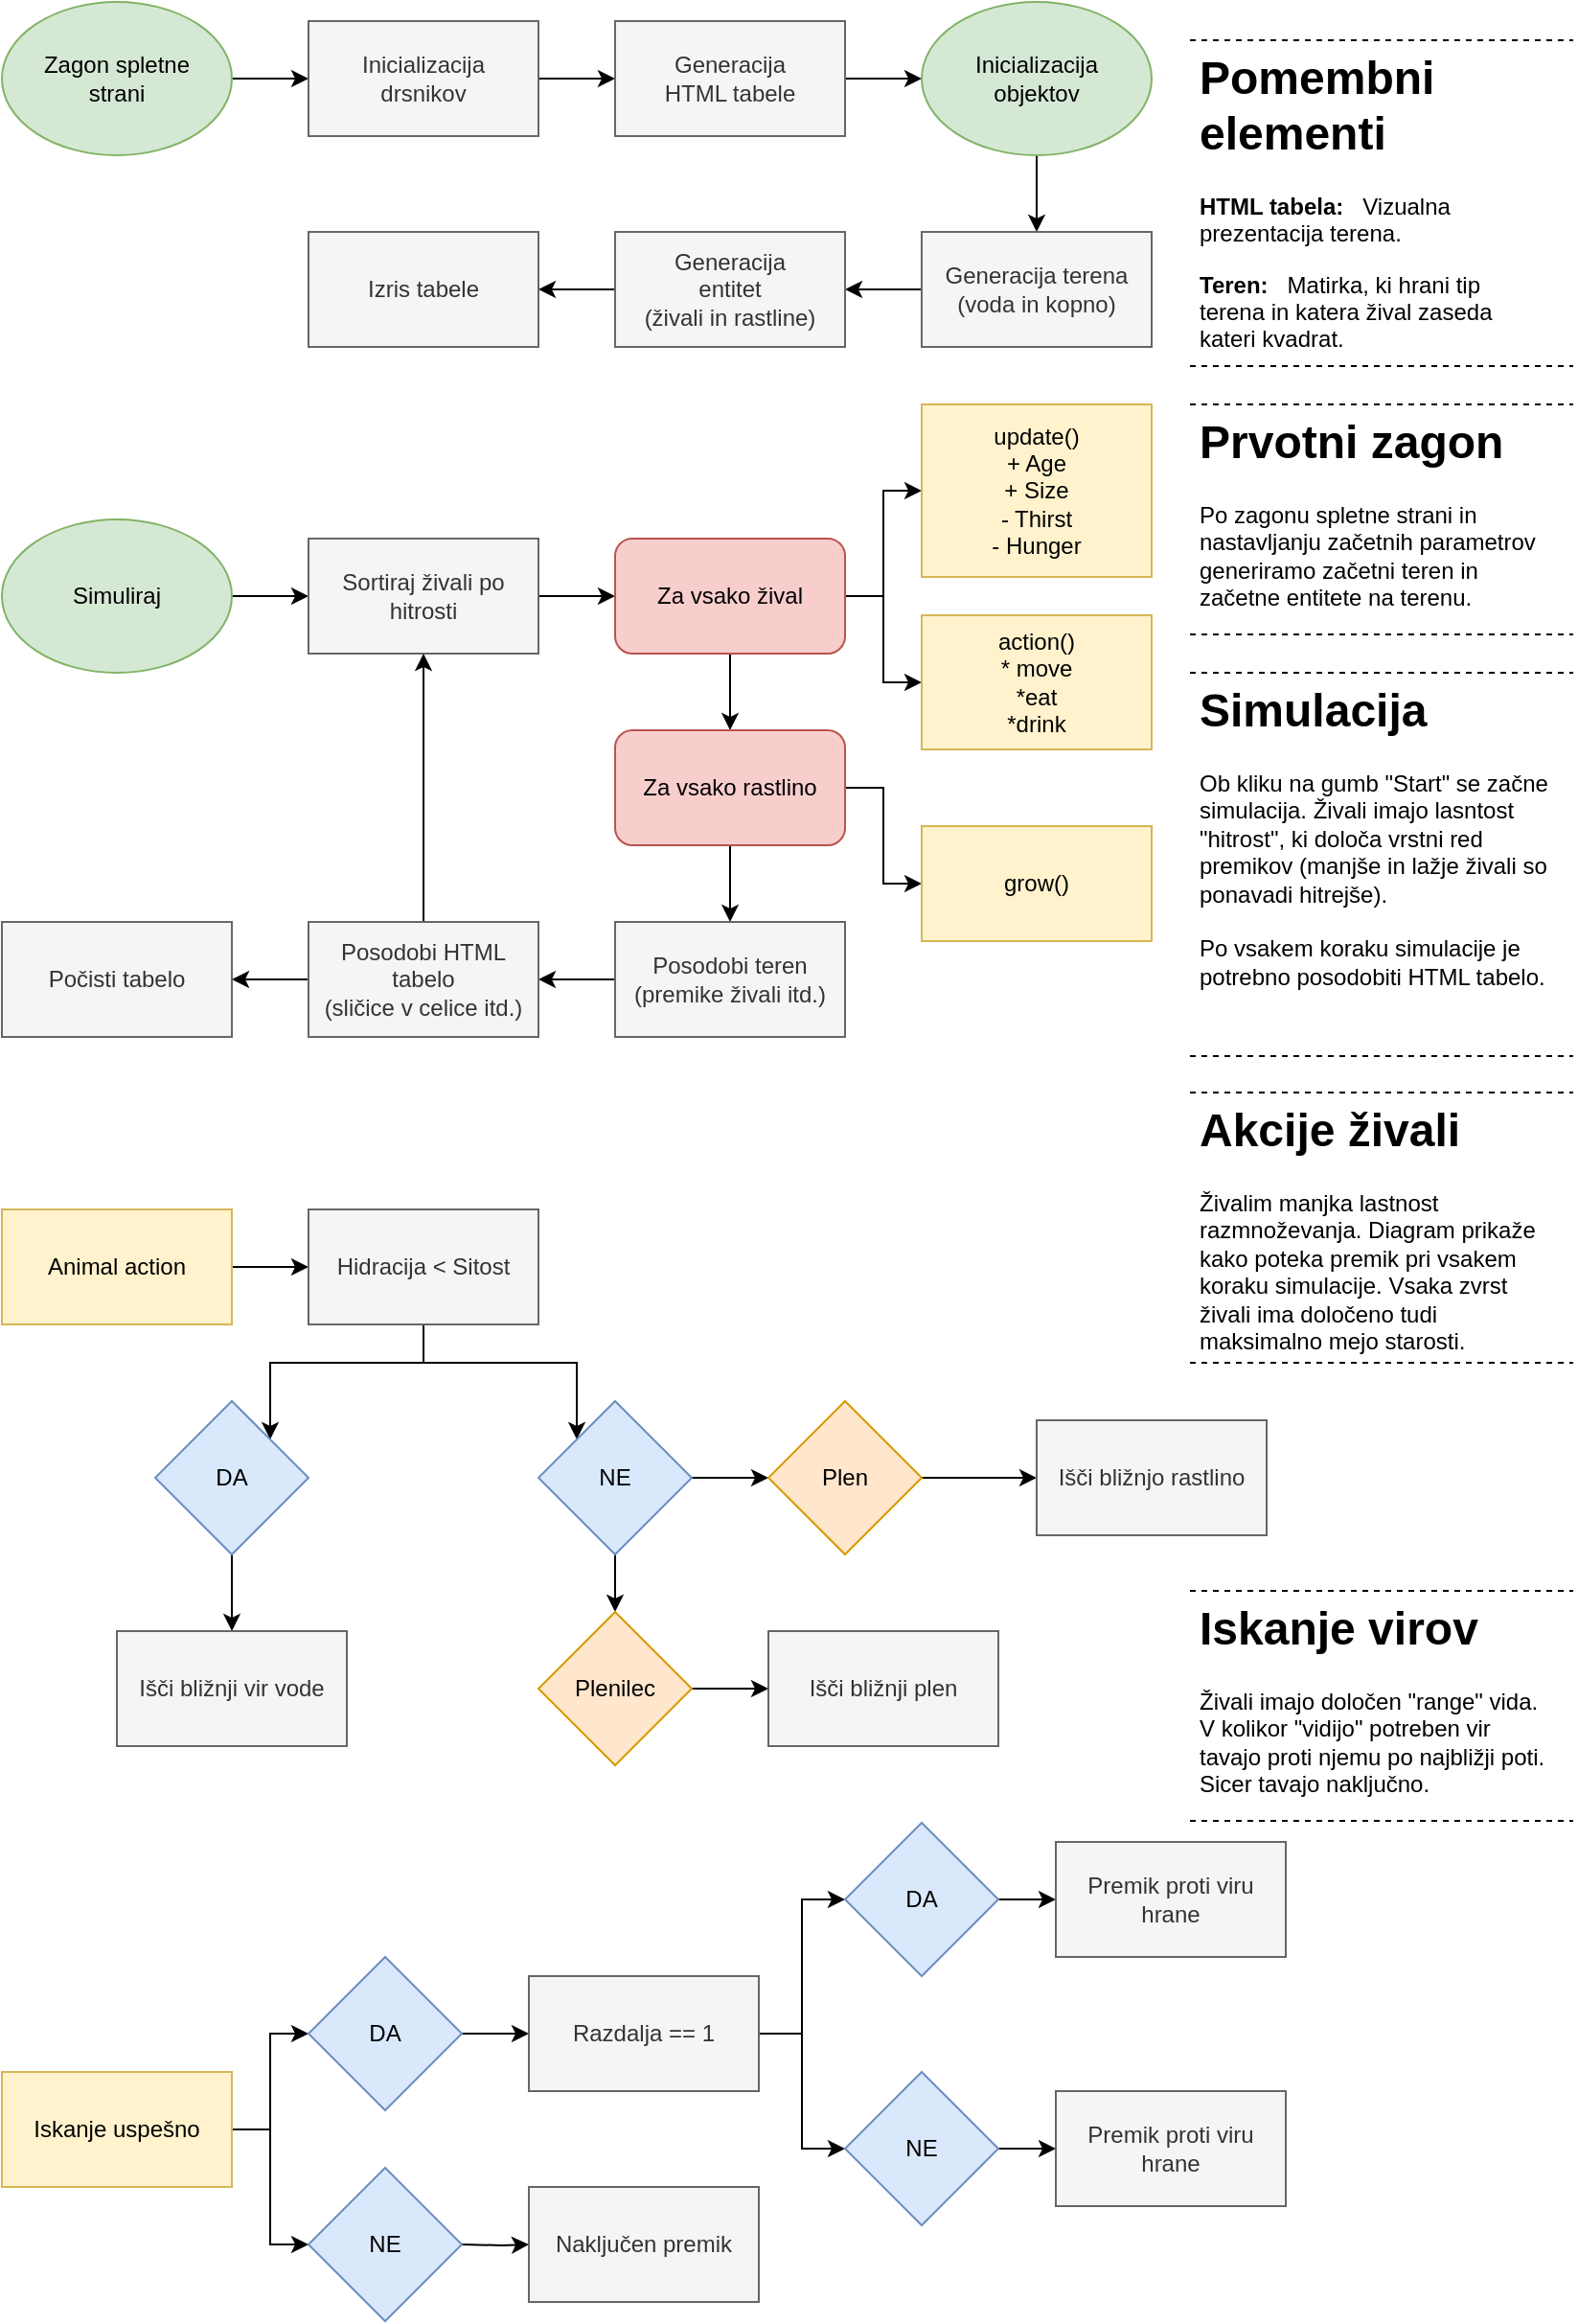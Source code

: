 <mxfile version="14.1.8" type="device"><diagram id="dyJ6R6UHlTSUJF6ENL3d" name="Page-1"><mxGraphModel dx="1422" dy="752" grid="1" gridSize="10" guides="1" tooltips="1" connect="1" arrows="1" fold="1" page="1" pageScale="1" pageWidth="850" pageHeight="1100" math="0" shadow="0"><root><mxCell id="0"/><mxCell id="1" parent="0"/><mxCell id="4Lt2Be9m1KVtNoCuRKvI-9" style="edgeStyle=orthogonalEdgeStyle;rounded=0;orthogonalLoop=1;jettySize=auto;html=1;exitX=1;exitY=0.5;exitDx=0;exitDy=0;" edge="1" parent="1" source="4Lt2Be9m1KVtNoCuRKvI-1" target="4Lt2Be9m1KVtNoCuRKvI-2"><mxGeometry relative="1" as="geometry"/></mxCell><mxCell id="4Lt2Be9m1KVtNoCuRKvI-1" value="&lt;div&gt;Zagon spletne&lt;/div&gt;&lt;div&gt;strani&lt;br&gt;&lt;/div&gt;" style="ellipse;whiteSpace=wrap;html=1;fillColor=#d5e8d4;strokeColor=#82b366;" vertex="1" parent="1"><mxGeometry x="20" y="10" width="120" height="80" as="geometry"/></mxCell><mxCell id="4Lt2Be9m1KVtNoCuRKvI-10" style="edgeStyle=orthogonalEdgeStyle;rounded=0;orthogonalLoop=1;jettySize=auto;html=1;exitX=1;exitY=0.5;exitDx=0;exitDy=0;" edge="1" parent="1" source="4Lt2Be9m1KVtNoCuRKvI-2" target="4Lt2Be9m1KVtNoCuRKvI-3"><mxGeometry relative="1" as="geometry"/></mxCell><mxCell id="4Lt2Be9m1KVtNoCuRKvI-2" value="&lt;div&gt;Inicializacija &lt;br&gt;&lt;/div&gt;&lt;div&gt;drsnikov &lt;/div&gt;" style="rounded=0;whiteSpace=wrap;html=1;fillColor=#f5f5f5;strokeColor=#666666;fontColor=#333333;" vertex="1" parent="1"><mxGeometry x="180" y="20" width="120" height="60" as="geometry"/></mxCell><mxCell id="4Lt2Be9m1KVtNoCuRKvI-11" style="edgeStyle=orthogonalEdgeStyle;rounded=0;orthogonalLoop=1;jettySize=auto;html=1;exitX=1;exitY=0.5;exitDx=0;exitDy=0;entryX=0;entryY=0.5;entryDx=0;entryDy=0;" edge="1" parent="1" source="4Lt2Be9m1KVtNoCuRKvI-3" target="4Lt2Be9m1KVtNoCuRKvI-8"><mxGeometry relative="1" as="geometry"/></mxCell><mxCell id="4Lt2Be9m1KVtNoCuRKvI-3" value="&lt;div&gt;Generacija&lt;/div&gt;&lt;div&gt;HTML tabele&lt;br&gt;&lt;/div&gt;" style="rounded=0;whiteSpace=wrap;html=1;fillColor=#f5f5f5;strokeColor=#666666;fontColor=#333333;" vertex="1" parent="1"><mxGeometry x="340" y="20" width="120" height="60" as="geometry"/></mxCell><mxCell id="4Lt2Be9m1KVtNoCuRKvI-13" style="edgeStyle=orthogonalEdgeStyle;rounded=0;orthogonalLoop=1;jettySize=auto;html=1;exitX=0.5;exitY=1;exitDx=0;exitDy=0;entryX=0.5;entryY=0;entryDx=0;entryDy=0;" edge="1" parent="1" source="4Lt2Be9m1KVtNoCuRKvI-8" target="4Lt2Be9m1KVtNoCuRKvI-12"><mxGeometry relative="1" as="geometry"/></mxCell><mxCell id="4Lt2Be9m1KVtNoCuRKvI-8" value="&lt;div&gt;Inicializacija&lt;/div&gt;&lt;div&gt;objektov&lt;br&gt;&lt;/div&gt;" style="ellipse;whiteSpace=wrap;html=1;fillColor=#d5e8d4;strokeColor=#82b366;" vertex="1" parent="1"><mxGeometry x="500" y="10" width="120" height="80" as="geometry"/></mxCell><mxCell id="4Lt2Be9m1KVtNoCuRKvI-18" style="edgeStyle=orthogonalEdgeStyle;rounded=0;orthogonalLoop=1;jettySize=auto;html=1;exitX=0;exitY=0.5;exitDx=0;exitDy=0;entryX=1;entryY=0.5;entryDx=0;entryDy=0;" edge="1" parent="1" source="4Lt2Be9m1KVtNoCuRKvI-12" target="4Lt2Be9m1KVtNoCuRKvI-16"><mxGeometry relative="1" as="geometry"/></mxCell><mxCell id="4Lt2Be9m1KVtNoCuRKvI-12" value="&lt;div&gt;Generacija terena&lt;/div&gt;(voda in kopno)" style="rounded=0;whiteSpace=wrap;html=1;fillColor=#f5f5f5;strokeColor=#666666;fontColor=#333333;" vertex="1" parent="1"><mxGeometry x="500" y="130" width="120" height="60" as="geometry"/></mxCell><mxCell id="4Lt2Be9m1KVtNoCuRKvI-21" style="edgeStyle=orthogonalEdgeStyle;rounded=0;orthogonalLoop=1;jettySize=auto;html=1;exitX=0;exitY=0.5;exitDx=0;exitDy=0;entryX=1;entryY=0.5;entryDx=0;entryDy=0;" edge="1" parent="1" source="4Lt2Be9m1KVtNoCuRKvI-16" target="4Lt2Be9m1KVtNoCuRKvI-20"><mxGeometry relative="1" as="geometry"/></mxCell><mxCell id="4Lt2Be9m1KVtNoCuRKvI-16" value="&lt;div&gt;Generacija &lt;br&gt;&lt;/div&gt;&lt;div&gt;entitet&lt;/div&gt;&lt;div&gt;(živali in rastline)&lt;br&gt;&lt;/div&gt;" style="rounded=0;whiteSpace=wrap;html=1;fillColor=#f5f5f5;strokeColor=#666666;fontColor=#333333;" vertex="1" parent="1"><mxGeometry x="340" y="130" width="120" height="60" as="geometry"/></mxCell><mxCell id="4Lt2Be9m1KVtNoCuRKvI-19" value="&lt;h1&gt;Prvotni zagon&lt;br&gt;&lt;/h1&gt;&lt;p&gt;Po zagonu spletne strani in nastavljanju začetnih parametrov generiramo začetni teren in začetne entitete na terenu.&lt;br&gt;&lt;/p&gt;" style="text;html=1;strokeColor=none;fillColor=none;spacing=5;spacingTop=-20;whiteSpace=wrap;overflow=hidden;rounded=0;" vertex="1" parent="1"><mxGeometry x="640" y="220" width="190" height="120" as="geometry"/></mxCell><mxCell id="4Lt2Be9m1KVtNoCuRKvI-20" value="Izris tabele" style="rounded=0;whiteSpace=wrap;html=1;fillColor=#f5f5f5;strokeColor=#666666;fontColor=#333333;" vertex="1" parent="1"><mxGeometry x="180" y="130" width="120" height="60" as="geometry"/></mxCell><mxCell id="4Lt2Be9m1KVtNoCuRKvI-23" value="" style="endArrow=none;dashed=1;html=1;" edge="1" parent="1"><mxGeometry width="50" height="50" relative="1" as="geometry"><mxPoint x="640" y="340" as="sourcePoint"/><mxPoint x="840" y="340" as="targetPoint"/></mxGeometry></mxCell><mxCell id="4Lt2Be9m1KVtNoCuRKvI-24" value="" style="endArrow=none;dashed=1;html=1;" edge="1" parent="1"><mxGeometry width="50" height="50" relative="1" as="geometry"><mxPoint x="640" y="220" as="sourcePoint"/><mxPoint x="840" y="220" as="targetPoint"/></mxGeometry></mxCell><mxCell id="4Lt2Be9m1KVtNoCuRKvI-28" style="edgeStyle=orthogonalEdgeStyle;rounded=0;orthogonalLoop=1;jettySize=auto;html=1;exitX=1;exitY=0.5;exitDx=0;exitDy=0;entryX=0;entryY=0.5;entryDx=0;entryDy=0;" edge="1" parent="1" source="4Lt2Be9m1KVtNoCuRKvI-25" target="4Lt2Be9m1KVtNoCuRKvI-26"><mxGeometry relative="1" as="geometry"/></mxCell><mxCell id="4Lt2Be9m1KVtNoCuRKvI-25" value="Simuliraj" style="ellipse;whiteSpace=wrap;html=1;fillColor=#d5e8d4;strokeColor=#82b366;" vertex="1" parent="1"><mxGeometry x="20" y="280" width="120" height="80" as="geometry"/></mxCell><mxCell id="4Lt2Be9m1KVtNoCuRKvI-29" style="edgeStyle=orthogonalEdgeStyle;rounded=0;orthogonalLoop=1;jettySize=auto;html=1;exitX=1;exitY=0.5;exitDx=0;exitDy=0;entryX=0;entryY=0.5;entryDx=0;entryDy=0;" edge="1" parent="1" source="4Lt2Be9m1KVtNoCuRKvI-26" target="4Lt2Be9m1KVtNoCuRKvI-27"><mxGeometry relative="1" as="geometry"/></mxCell><mxCell id="4Lt2Be9m1KVtNoCuRKvI-26" value="Sortiraj živali po hitrosti" style="rounded=0;whiteSpace=wrap;html=1;fillColor=#f5f5f5;strokeColor=#666666;fontColor=#333333;" vertex="1" parent="1"><mxGeometry x="180" y="290" width="120" height="60" as="geometry"/></mxCell><mxCell id="4Lt2Be9m1KVtNoCuRKvI-31" style="edgeStyle=orthogonalEdgeStyle;rounded=0;orthogonalLoop=1;jettySize=auto;html=1;exitX=1;exitY=0.5;exitDx=0;exitDy=0;" edge="1" parent="1" source="4Lt2Be9m1KVtNoCuRKvI-27" target="4Lt2Be9m1KVtNoCuRKvI-30"><mxGeometry relative="1" as="geometry"/></mxCell><mxCell id="4Lt2Be9m1KVtNoCuRKvI-33" style="edgeStyle=orthogonalEdgeStyle;rounded=0;orthogonalLoop=1;jettySize=auto;html=1;exitX=1;exitY=0.5;exitDx=0;exitDy=0;entryX=0;entryY=0.5;entryDx=0;entryDy=0;" edge="1" parent="1" source="4Lt2Be9m1KVtNoCuRKvI-27" target="4Lt2Be9m1KVtNoCuRKvI-32"><mxGeometry relative="1" as="geometry"/></mxCell><mxCell id="4Lt2Be9m1KVtNoCuRKvI-34" style="edgeStyle=orthogonalEdgeStyle;rounded=0;orthogonalLoop=1;jettySize=auto;html=1;exitX=0.5;exitY=1;exitDx=0;exitDy=0;" edge="1" parent="1" source="4Lt2Be9m1KVtNoCuRKvI-27" target="4Lt2Be9m1KVtNoCuRKvI-35"><mxGeometry relative="1" as="geometry"><mxPoint x="400" y="400" as="targetPoint"/></mxGeometry></mxCell><mxCell id="4Lt2Be9m1KVtNoCuRKvI-27" value="Za vsako žival" style="rounded=1;whiteSpace=wrap;html=1;fillColor=#f8cecc;strokeColor=#b85450;" vertex="1" parent="1"><mxGeometry x="340" y="290" width="120" height="60" as="geometry"/></mxCell><mxCell id="4Lt2Be9m1KVtNoCuRKvI-30" value="&lt;div&gt;update()&lt;br&gt;&lt;/div&gt;&lt;div&gt;+ Age&lt;/div&gt;&lt;div&gt;+ Size&lt;/div&gt;&lt;div&gt;- Thirst&lt;/div&gt;&lt;div&gt;- Hunger&lt;br&gt;&lt;/div&gt;" style="rounded=0;whiteSpace=wrap;html=1;fillColor=#fff2cc;strokeColor=#d6b656;" vertex="1" parent="1"><mxGeometry x="500" y="220" width="120" height="90" as="geometry"/></mxCell><mxCell id="4Lt2Be9m1KVtNoCuRKvI-32" value="&lt;div&gt;action()&lt;/div&gt;&lt;div&gt;* move&lt;/div&gt;&lt;div&gt;*eat&lt;/div&gt;&lt;div&gt;*drink&lt;br&gt;&lt;/div&gt;" style="rounded=0;whiteSpace=wrap;html=1;fillColor=#fff2cc;strokeColor=#d6b656;" vertex="1" parent="1"><mxGeometry x="500" y="330" width="120" height="70" as="geometry"/></mxCell><mxCell id="4Lt2Be9m1KVtNoCuRKvI-39" style="edgeStyle=orthogonalEdgeStyle;rounded=0;orthogonalLoop=1;jettySize=auto;html=1;exitX=1;exitY=0.5;exitDx=0;exitDy=0;entryX=0;entryY=0.5;entryDx=0;entryDy=0;" edge="1" parent="1" source="4Lt2Be9m1KVtNoCuRKvI-35" target="4Lt2Be9m1KVtNoCuRKvI-37"><mxGeometry relative="1" as="geometry"/></mxCell><mxCell id="4Lt2Be9m1KVtNoCuRKvI-41" style="edgeStyle=orthogonalEdgeStyle;rounded=0;orthogonalLoop=1;jettySize=auto;html=1;exitX=0.5;exitY=1;exitDx=0;exitDy=0;entryX=0.5;entryY=0;entryDx=0;entryDy=0;" edge="1" parent="1" source="4Lt2Be9m1KVtNoCuRKvI-35" target="4Lt2Be9m1KVtNoCuRKvI-40"><mxGeometry relative="1" as="geometry"/></mxCell><mxCell id="4Lt2Be9m1KVtNoCuRKvI-35" value="&lt;div&gt;Za vsako rastlino&lt;/div&gt;" style="rounded=1;whiteSpace=wrap;html=1;fillColor=#f8cecc;strokeColor=#b85450;" vertex="1" parent="1"><mxGeometry x="340" y="390" width="120" height="60" as="geometry"/></mxCell><mxCell id="4Lt2Be9m1KVtNoCuRKvI-37" value="grow()" style="rounded=0;whiteSpace=wrap;html=1;fillColor=#fff2cc;strokeColor=#d6b656;" vertex="1" parent="1"><mxGeometry x="500" y="440" width="120" height="60" as="geometry"/></mxCell><mxCell id="4Lt2Be9m1KVtNoCuRKvI-44" style="edgeStyle=orthogonalEdgeStyle;rounded=0;orthogonalLoop=1;jettySize=auto;html=1;exitX=0;exitY=0.5;exitDx=0;exitDy=0;entryX=1;entryY=0.5;entryDx=0;entryDy=0;" edge="1" parent="1" source="4Lt2Be9m1KVtNoCuRKvI-40" target="4Lt2Be9m1KVtNoCuRKvI-42"><mxGeometry relative="1" as="geometry"/></mxCell><mxCell id="4Lt2Be9m1KVtNoCuRKvI-40" value="&lt;div&gt;Posodobi teren&lt;/div&gt;&lt;div&gt;(premike živali itd.)&lt;br&gt;&lt;/div&gt;" style="rounded=0;whiteSpace=wrap;html=1;fillColor=#f5f5f5;strokeColor=#666666;fontColor=#333333;" vertex="1" parent="1"><mxGeometry x="340" y="490" width="120" height="60" as="geometry"/></mxCell><mxCell id="4Lt2Be9m1KVtNoCuRKvI-46" style="edgeStyle=orthogonalEdgeStyle;rounded=0;orthogonalLoop=1;jettySize=auto;html=1;exitX=0.5;exitY=0;exitDx=0;exitDy=0;entryX=0.5;entryY=1;entryDx=0;entryDy=0;" edge="1" parent="1" source="4Lt2Be9m1KVtNoCuRKvI-42" target="4Lt2Be9m1KVtNoCuRKvI-26"><mxGeometry relative="1" as="geometry"/></mxCell><mxCell id="4Lt2Be9m1KVtNoCuRKvI-89" style="edgeStyle=orthogonalEdgeStyle;rounded=0;orthogonalLoop=1;jettySize=auto;html=1;exitX=0;exitY=0.5;exitDx=0;exitDy=0;entryX=1;entryY=0.5;entryDx=0;entryDy=0;" edge="1" parent="1" source="4Lt2Be9m1KVtNoCuRKvI-42" target="4Lt2Be9m1KVtNoCuRKvI-43"><mxGeometry relative="1" as="geometry"/></mxCell><mxCell id="4Lt2Be9m1KVtNoCuRKvI-42" value="&lt;div&gt;Posodobi HTML tabelo&lt;/div&gt;&lt;div&gt;(sličice v celice itd.)&lt;br&gt;&lt;/div&gt;" style="rounded=0;whiteSpace=wrap;html=1;fillColor=#f5f5f5;strokeColor=#666666;fontColor=#333333;" vertex="1" parent="1"><mxGeometry x="180" y="490" width="120" height="60" as="geometry"/></mxCell><mxCell id="4Lt2Be9m1KVtNoCuRKvI-43" value="Počisti tabelo" style="rounded=0;whiteSpace=wrap;html=1;fillColor=#f5f5f5;strokeColor=#666666;fontColor=#333333;" vertex="1" parent="1"><mxGeometry x="20" y="490" width="120" height="60" as="geometry"/></mxCell><mxCell id="4Lt2Be9m1KVtNoCuRKvI-53" style="edgeStyle=orthogonalEdgeStyle;rounded=0;orthogonalLoop=1;jettySize=auto;html=1;exitX=1;exitY=0.5;exitDx=0;exitDy=0;entryX=0;entryY=0.5;entryDx=0;entryDy=0;" edge="1" parent="1" source="4Lt2Be9m1KVtNoCuRKvI-47" target="4Lt2Be9m1KVtNoCuRKvI-48"><mxGeometry relative="1" as="geometry"/></mxCell><mxCell id="4Lt2Be9m1KVtNoCuRKvI-47" value="Animal action" style="rounded=0;whiteSpace=wrap;html=1;fillColor=#fff2cc;strokeColor=#d6b656;" vertex="1" parent="1"><mxGeometry x="20" y="640" width="120" height="60" as="geometry"/></mxCell><mxCell id="4Lt2Be9m1KVtNoCuRKvI-51" style="edgeStyle=orthogonalEdgeStyle;rounded=0;orthogonalLoop=1;jettySize=auto;html=1;exitX=0.5;exitY=1;exitDx=0;exitDy=0;entryX=0;entryY=0;entryDx=0;entryDy=0;" edge="1" parent="1" source="4Lt2Be9m1KVtNoCuRKvI-48" target="4Lt2Be9m1KVtNoCuRKvI-49"><mxGeometry relative="1" as="geometry"/></mxCell><mxCell id="4Lt2Be9m1KVtNoCuRKvI-52" style="edgeStyle=orthogonalEdgeStyle;rounded=0;orthogonalLoop=1;jettySize=auto;html=1;exitX=0.5;exitY=1;exitDx=0;exitDy=0;entryX=1;entryY=0;entryDx=0;entryDy=0;" edge="1" parent="1" source="4Lt2Be9m1KVtNoCuRKvI-48" target="4Lt2Be9m1KVtNoCuRKvI-50"><mxGeometry relative="1" as="geometry"/></mxCell><mxCell id="4Lt2Be9m1KVtNoCuRKvI-48" value="Hidracija &amp;lt; Sitost" style="rounded=0;whiteSpace=wrap;html=1;fillColor=#f5f5f5;strokeColor=#666666;fontColor=#333333;" vertex="1" parent="1"><mxGeometry x="180" y="640" width="120" height="60" as="geometry"/></mxCell><mxCell id="4Lt2Be9m1KVtNoCuRKvI-58" style="edgeStyle=orthogonalEdgeStyle;rounded=0;orthogonalLoop=1;jettySize=auto;html=1;exitX=0.5;exitY=1;exitDx=0;exitDy=0;entryX=0.5;entryY=0;entryDx=0;entryDy=0;" edge="1" parent="1" source="4Lt2Be9m1KVtNoCuRKvI-49"><mxGeometry relative="1" as="geometry"><mxPoint x="340" y="850" as="targetPoint"/></mxGeometry></mxCell><mxCell id="4Lt2Be9m1KVtNoCuRKvI-60" style="edgeStyle=orthogonalEdgeStyle;rounded=0;orthogonalLoop=1;jettySize=auto;html=1;exitX=1;exitY=0.5;exitDx=0;exitDy=0;" edge="1" parent="1" source="4Lt2Be9m1KVtNoCuRKvI-49"><mxGeometry relative="1" as="geometry"><mxPoint x="420" y="780" as="targetPoint"/></mxGeometry></mxCell><mxCell id="4Lt2Be9m1KVtNoCuRKvI-49" value="NE" style="rhombus;whiteSpace=wrap;html=1;fillColor=#dae8fc;strokeColor=#6c8ebf;" vertex="1" parent="1"><mxGeometry x="300" y="740" width="80" height="80" as="geometry"/></mxCell><mxCell id="4Lt2Be9m1KVtNoCuRKvI-56" style="edgeStyle=orthogonalEdgeStyle;rounded=0;orthogonalLoop=1;jettySize=auto;html=1;exitX=0.5;exitY=1;exitDx=0;exitDy=0;entryX=0.5;entryY=0;entryDx=0;entryDy=0;" edge="1" parent="1" source="4Lt2Be9m1KVtNoCuRKvI-50" target="4Lt2Be9m1KVtNoCuRKvI-55"><mxGeometry relative="1" as="geometry"/></mxCell><mxCell id="4Lt2Be9m1KVtNoCuRKvI-50" value="DA" style="rhombus;whiteSpace=wrap;html=1;fillColor=#dae8fc;strokeColor=#6c8ebf;" vertex="1" parent="1"><mxGeometry x="100" y="740" width="80" height="80" as="geometry"/></mxCell><mxCell id="4Lt2Be9m1KVtNoCuRKvI-55" value="Išči bližnji vir vode" style="rounded=0;whiteSpace=wrap;html=1;fillColor=#f5f5f5;strokeColor=#666666;fontColor=#333333;" vertex="1" parent="1"><mxGeometry x="80" y="860" width="120" height="60" as="geometry"/></mxCell><mxCell id="4Lt2Be9m1KVtNoCuRKvI-64" style="edgeStyle=orthogonalEdgeStyle;rounded=0;orthogonalLoop=1;jettySize=auto;html=1;exitX=1;exitY=0.5;exitDx=0;exitDy=0;" edge="1" parent="1" source="4Lt2Be9m1KVtNoCuRKvI-61" target="4Lt2Be9m1KVtNoCuRKvI-63"><mxGeometry relative="1" as="geometry"/></mxCell><mxCell id="4Lt2Be9m1KVtNoCuRKvI-61" value="Plen" style="rhombus;whiteSpace=wrap;html=1;fillColor=#ffe6cc;strokeColor=#d79b00;" vertex="1" parent="1"><mxGeometry x="420" y="740" width="80" height="80" as="geometry"/></mxCell><mxCell id="4Lt2Be9m1KVtNoCuRKvI-66" style="edgeStyle=orthogonalEdgeStyle;rounded=0;orthogonalLoop=1;jettySize=auto;html=1;exitX=1;exitY=0.5;exitDx=0;exitDy=0;entryX=0;entryY=0.5;entryDx=0;entryDy=0;" edge="1" parent="1" source="4Lt2Be9m1KVtNoCuRKvI-62" target="4Lt2Be9m1KVtNoCuRKvI-65"><mxGeometry relative="1" as="geometry"/></mxCell><mxCell id="4Lt2Be9m1KVtNoCuRKvI-62" value="Plenilec" style="rhombus;whiteSpace=wrap;html=1;fillColor=#ffe6cc;strokeColor=#d79b00;" vertex="1" parent="1"><mxGeometry x="300" y="850" width="80" height="80" as="geometry"/></mxCell><mxCell id="4Lt2Be9m1KVtNoCuRKvI-63" value="Išči bližnjo rastlino" style="rounded=0;whiteSpace=wrap;html=1;fillColor=#f5f5f5;strokeColor=#666666;fontColor=#333333;" vertex="1" parent="1"><mxGeometry x="560" y="750" width="120" height="60" as="geometry"/></mxCell><mxCell id="4Lt2Be9m1KVtNoCuRKvI-65" value="Išči bližnji plen" style="rounded=0;whiteSpace=wrap;html=1;fillColor=#f5f5f5;strokeColor=#666666;fontColor=#333333;" vertex="1" parent="1"><mxGeometry x="420" y="860" width="120" height="60" as="geometry"/></mxCell><mxCell id="4Lt2Be9m1KVtNoCuRKvI-71" style="edgeStyle=orthogonalEdgeStyle;rounded=0;orthogonalLoop=1;jettySize=auto;html=1;exitX=1;exitY=0.5;exitDx=0;exitDy=0;" edge="1" parent="1" source="4Lt2Be9m1KVtNoCuRKvI-68" target="4Lt2Be9m1KVtNoCuRKvI-69"><mxGeometry relative="1" as="geometry"/></mxCell><mxCell id="4Lt2Be9m1KVtNoCuRKvI-72" style="edgeStyle=orthogonalEdgeStyle;rounded=0;orthogonalLoop=1;jettySize=auto;html=1;exitX=1;exitY=0.5;exitDx=0;exitDy=0;entryX=0;entryY=0.5;entryDx=0;entryDy=0;" edge="1" parent="1" source="4Lt2Be9m1KVtNoCuRKvI-68"><mxGeometry relative="1" as="geometry"><mxPoint x="180" y="1180" as="targetPoint"/><Array as="points"><mxPoint x="160" y="1120"/><mxPoint x="160" y="1180"/></Array></mxGeometry></mxCell><mxCell id="4Lt2Be9m1KVtNoCuRKvI-68" value="Iskanje uspešno" style="rounded=0;whiteSpace=wrap;html=1;fillColor=#fff2cc;strokeColor=#d6b656;" vertex="1" parent="1"><mxGeometry x="20" y="1090" width="120" height="60" as="geometry"/></mxCell><mxCell id="4Lt2Be9m1KVtNoCuRKvI-74" style="edgeStyle=orthogonalEdgeStyle;rounded=0;orthogonalLoop=1;jettySize=auto;html=1;exitX=1;exitY=0.5;exitDx=0;exitDy=0;" edge="1" parent="1" source="4Lt2Be9m1KVtNoCuRKvI-69" target="4Lt2Be9m1KVtNoCuRKvI-73"><mxGeometry relative="1" as="geometry"/></mxCell><mxCell id="4Lt2Be9m1KVtNoCuRKvI-69" value="DA" style="rhombus;whiteSpace=wrap;html=1;fillColor=#dae8fc;strokeColor=#6c8ebf;" vertex="1" parent="1"><mxGeometry x="180" y="1030" width="80" height="80" as="geometry"/></mxCell><mxCell id="4Lt2Be9m1KVtNoCuRKvI-77" style="edgeStyle=orthogonalEdgeStyle;rounded=0;orthogonalLoop=1;jettySize=auto;html=1;exitX=1;exitY=0.5;exitDx=0;exitDy=0;" edge="1" parent="1" target="4Lt2Be9m1KVtNoCuRKvI-75"><mxGeometry relative="1" as="geometry"><mxPoint x="260" y="1180" as="sourcePoint"/></mxGeometry></mxCell><mxCell id="4Lt2Be9m1KVtNoCuRKvI-70" value="NE" style="rhombus;whiteSpace=wrap;html=1;fillColor=#dae8fc;strokeColor=#6c8ebf;" vertex="1" parent="1"><mxGeometry x="180" y="1140" width="80" height="80" as="geometry"/></mxCell><mxCell id="4Lt2Be9m1KVtNoCuRKvI-80" style="edgeStyle=orthogonalEdgeStyle;rounded=0;orthogonalLoop=1;jettySize=auto;html=1;exitX=1;exitY=0.5;exitDx=0;exitDy=0;entryX=0;entryY=0.5;entryDx=0;entryDy=0;" edge="1" parent="1" source="4Lt2Be9m1KVtNoCuRKvI-73" target="4Lt2Be9m1KVtNoCuRKvI-79"><mxGeometry relative="1" as="geometry"/></mxCell><mxCell id="4Lt2Be9m1KVtNoCuRKvI-81" style="edgeStyle=orthogonalEdgeStyle;rounded=0;orthogonalLoop=1;jettySize=auto;html=1;exitX=1;exitY=0.5;exitDx=0;exitDy=0;entryX=0;entryY=0.5;entryDx=0;entryDy=0;" edge="1" parent="1" source="4Lt2Be9m1KVtNoCuRKvI-73" target="4Lt2Be9m1KVtNoCuRKvI-78"><mxGeometry relative="1" as="geometry"/></mxCell><mxCell id="4Lt2Be9m1KVtNoCuRKvI-73" value="Razdalja == 1" style="rounded=0;whiteSpace=wrap;html=1;fillColor=#f5f5f5;strokeColor=#666666;fontColor=#333333;" vertex="1" parent="1"><mxGeometry x="295" y="1040" width="120" height="60" as="geometry"/></mxCell><mxCell id="4Lt2Be9m1KVtNoCuRKvI-75" value="Naključen premik" style="rounded=0;whiteSpace=wrap;html=1;fillColor=#f5f5f5;strokeColor=#666666;fontColor=#333333;" vertex="1" parent="1"><mxGeometry x="295" y="1150" width="120" height="60" as="geometry"/></mxCell><mxCell id="4Lt2Be9m1KVtNoCuRKvI-85" style="edgeStyle=orthogonalEdgeStyle;rounded=0;orthogonalLoop=1;jettySize=auto;html=1;exitX=1;exitY=0.5;exitDx=0;exitDy=0;entryX=0;entryY=0.5;entryDx=0;entryDy=0;" edge="1" parent="1" source="4Lt2Be9m1KVtNoCuRKvI-78" target="4Lt2Be9m1KVtNoCuRKvI-84"><mxGeometry relative="1" as="geometry"/></mxCell><mxCell id="4Lt2Be9m1KVtNoCuRKvI-78" value="DA" style="rhombus;whiteSpace=wrap;html=1;fillColor=#dae8fc;strokeColor=#6c8ebf;" vertex="1" parent="1"><mxGeometry x="460" y="960" width="80" height="80" as="geometry"/></mxCell><mxCell id="4Lt2Be9m1KVtNoCuRKvI-86" style="edgeStyle=orthogonalEdgeStyle;rounded=0;orthogonalLoop=1;jettySize=auto;html=1;exitX=1;exitY=0.5;exitDx=0;exitDy=0;entryX=0;entryY=0.5;entryDx=0;entryDy=0;" edge="1" parent="1" source="4Lt2Be9m1KVtNoCuRKvI-79" target="4Lt2Be9m1KVtNoCuRKvI-83"><mxGeometry relative="1" as="geometry"/></mxCell><mxCell id="4Lt2Be9m1KVtNoCuRKvI-79" value="NE" style="rhombus;whiteSpace=wrap;html=1;fillColor=#dae8fc;strokeColor=#6c8ebf;" vertex="1" parent="1"><mxGeometry x="460" y="1090" width="80" height="80" as="geometry"/></mxCell><mxCell id="4Lt2Be9m1KVtNoCuRKvI-83" value="Premik proti viru hrane" style="rounded=0;whiteSpace=wrap;html=1;fillColor=#f5f5f5;strokeColor=#666666;fontColor=#333333;" vertex="1" parent="1"><mxGeometry x="570" y="1100" width="120" height="60" as="geometry"/></mxCell><mxCell id="4Lt2Be9m1KVtNoCuRKvI-84" value="Premik proti viru hrane" style="rounded=0;whiteSpace=wrap;html=1;fillColor=#f5f5f5;strokeColor=#666666;fontColor=#333333;" vertex="1" parent="1"><mxGeometry x="570" y="970" width="120" height="60" as="geometry"/></mxCell><mxCell id="4Lt2Be9m1KVtNoCuRKvI-90" value="&lt;h1&gt;Simulacija&lt;/h1&gt;&lt;div&gt;Ob kliku na gumb &quot;Start&quot; se začne simulacija. Živali imajo lasntost &quot;hitrost&quot;, ki določa vrstni red premikov (manjše in lažje živali so ponavadi hitrejše).&lt;/div&gt;&lt;div&gt;&lt;br&gt;&lt;/div&gt;&lt;div&gt;Po vsakem koraku simulacije je potrebno posodobiti HTML tabelo.&lt;br&gt;&lt;/div&gt;" style="text;html=1;strokeColor=none;fillColor=none;spacing=5;spacingTop=-20;whiteSpace=wrap;overflow=hidden;rounded=0;" vertex="1" parent="1"><mxGeometry x="640" y="360" width="190" height="190" as="geometry"/></mxCell><mxCell id="4Lt2Be9m1KVtNoCuRKvI-91" value="&lt;h1&gt;Pomembni elementi&lt;br&gt;&lt;/h1&gt;&lt;p&gt;&lt;b&gt;HTML tabela:&lt;/b&gt;&amp;nbsp;&amp;nbsp; Vizualna prezentacija terena.&lt;/p&gt;&lt;p&gt;&lt;b&gt;Teren:&lt;/b&gt;&amp;nbsp;&amp;nbsp; Matirka, ki hrani tip terena in katera žival zaseda kateri kvadrat.&lt;br&gt;&lt;/p&gt;" style="text;html=1;strokeColor=none;fillColor=none;spacing=5;spacingTop=-20;whiteSpace=wrap;overflow=hidden;rounded=0;" vertex="1" parent="1"><mxGeometry x="640" y="30" width="190" height="170" as="geometry"/></mxCell><mxCell id="4Lt2Be9m1KVtNoCuRKvI-92" value="" style="endArrow=none;dashed=1;html=1;" edge="1" parent="1"><mxGeometry width="50" height="50" relative="1" as="geometry"><mxPoint x="640" y="200" as="sourcePoint"/><mxPoint x="840" y="200" as="targetPoint"/></mxGeometry></mxCell><mxCell id="4Lt2Be9m1KVtNoCuRKvI-93" value="" style="endArrow=none;dashed=1;html=1;" edge="1" parent="1"><mxGeometry width="50" height="50" relative="1" as="geometry"><mxPoint x="640" y="30" as="sourcePoint"/><mxPoint x="840" y="30" as="targetPoint"/></mxGeometry></mxCell><mxCell id="4Lt2Be9m1KVtNoCuRKvI-94" value="" style="endArrow=none;dashed=1;html=1;" edge="1" parent="1"><mxGeometry width="50" height="50" relative="1" as="geometry"><mxPoint x="640" y="360" as="sourcePoint"/><mxPoint x="840" y="360" as="targetPoint"/></mxGeometry></mxCell><mxCell id="4Lt2Be9m1KVtNoCuRKvI-95" value="" style="endArrow=none;dashed=1;html=1;" edge="1" parent="1"><mxGeometry width="50" height="50" relative="1" as="geometry"><mxPoint x="640" y="560" as="sourcePoint"/><mxPoint x="840" y="560" as="targetPoint"/></mxGeometry></mxCell><mxCell id="4Lt2Be9m1KVtNoCuRKvI-96" value="&lt;h1&gt;Akcije živali&lt;br&gt;&lt;/h1&gt;&lt;p&gt;Živalim manjka lastnost razmnoževanja. Diagram prikaže kako poteka premik pri vsakem koraku simulacije. Vsaka zvrst živali ima določeno tudi maksimalno mejo starosti.&lt;br&gt;&lt;/p&gt;" style="text;html=1;strokeColor=none;fillColor=none;spacing=5;spacingTop=-20;whiteSpace=wrap;overflow=hidden;rounded=0;" vertex="1" parent="1"><mxGeometry x="640" y="579" width="190" height="141" as="geometry"/></mxCell><mxCell id="4Lt2Be9m1KVtNoCuRKvI-97" value="" style="endArrow=none;dashed=1;html=1;" edge="1" parent="1"><mxGeometry width="50" height="50" relative="1" as="geometry"><mxPoint x="640" y="720" as="sourcePoint"/><mxPoint x="840" y="720" as="targetPoint"/></mxGeometry></mxCell><mxCell id="4Lt2Be9m1KVtNoCuRKvI-98" value="" style="endArrow=none;dashed=1;html=1;" edge="1" parent="1"><mxGeometry width="50" height="50" relative="1" as="geometry"><mxPoint x="640" y="579" as="sourcePoint"/><mxPoint x="840" y="579" as="targetPoint"/></mxGeometry></mxCell><mxCell id="4Lt2Be9m1KVtNoCuRKvI-99" value="&lt;h1&gt;Iskanje virov&lt;br&gt;&lt;/h1&gt;&lt;p&gt;Živali imajo določen &quot;range&quot; vida. V kolikor &quot;vidijo&quot; potreben vir tavajo proti njemu po najbližji poti. Sicer tavajo naključno.&lt;br&gt;&lt;/p&gt;" style="text;html=1;strokeColor=none;fillColor=none;spacing=5;spacingTop=-20;whiteSpace=wrap;overflow=hidden;rounded=0;" vertex="1" parent="1"><mxGeometry x="640" y="839" width="190" height="110.5" as="geometry"/></mxCell><mxCell id="4Lt2Be9m1KVtNoCuRKvI-100" value="" style="endArrow=none;dashed=1;html=1;" edge="1" parent="1"><mxGeometry width="50" height="50" relative="1" as="geometry"><mxPoint x="640" y="959" as="sourcePoint"/><mxPoint x="840" y="959" as="targetPoint"/></mxGeometry></mxCell><mxCell id="4Lt2Be9m1KVtNoCuRKvI-101" value="" style="endArrow=none;dashed=1;html=1;" edge="1" parent="1"><mxGeometry width="50" height="50" relative="1" as="geometry"><mxPoint x="640" y="839" as="sourcePoint"/><mxPoint x="840" y="839" as="targetPoint"/></mxGeometry></mxCell></root></mxGraphModel></diagram></mxfile>
